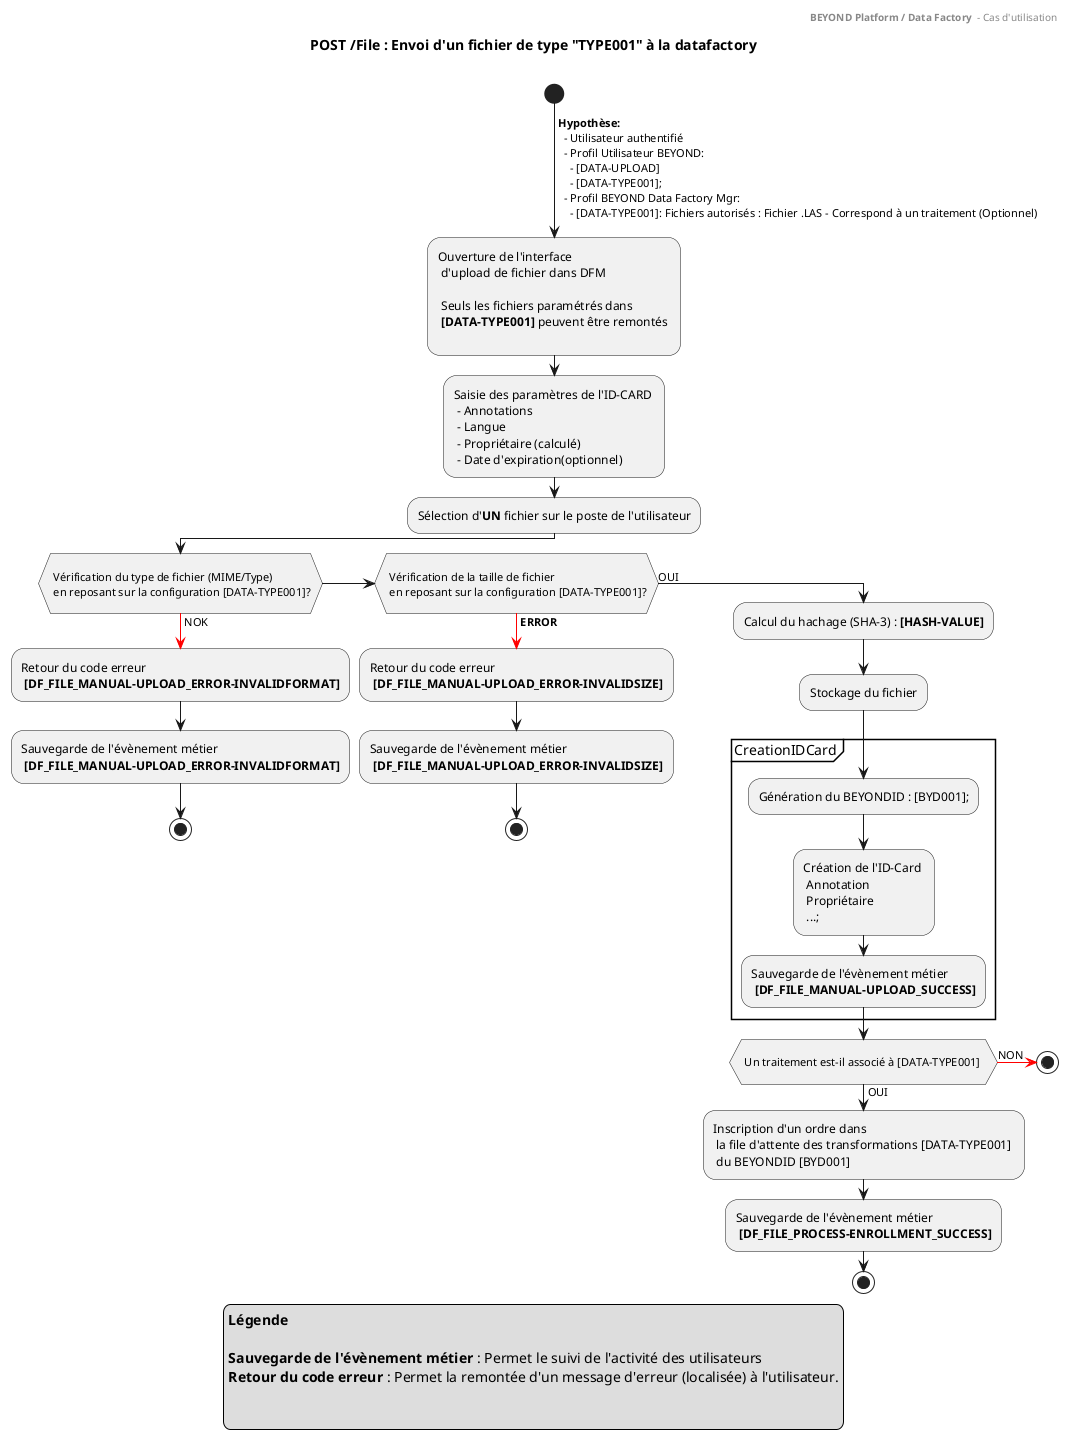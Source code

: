 @startuml
header
    <b>BEYOND Platform / Data Factory </b> - Cas d'utilisation
end header

title
POST **/File** : Envoi d'un fichier de type "TYPE001" à la datafactory

end title

start
->  **Hypothèse:** \n  - Utilisateur authentifié \n  - Profil Utilisateur BEYOND:  \n    - [DATA-UPLOAD]\n    - [DATA-TYPE001];\n  - Profil BEYOND Data Factory Mgr:  \n    - [DATA-TYPE001]: Fichiers autorisés : Fichier .LAS - Correspond à un traitement (Optionnel);
-Ouverture de l'interface \n d'upload de fichier dans DFM \n\n Seuls les fichiers paramétrés dans \n **[DATA-TYPE001]** peuvent être remontés \n
-Saisie des paramètres de l'ID-CARD \n - Annotations \n - Langue \n - Propriétaire (calculé) \n - Date d'expiration(optionnel)
-Sélection d'**UN** fichier sur le poste de l'utilisateur

if ( \n Vérification du type de fichier (MIME/Type) \n en reposant sur la configuration [DATA-TYPE001]?\n) then
-[#red]-> NOK ;
-Retour du code erreur  \n **[DF_FILE_MANUAL-UPLOAD_ERROR-INVALIDFORMAT]**
-Sauvegarde de l'évènement métier \n **[DF_FILE_MANUAL-UPLOAD_ERROR-INVALIDFORMAT]**
stop
elseif (\n Vérification de la taille de fichier\n en reposant sur la configuration [DATA-TYPE001]?\n) then
-[#red]-> **ERROR**;
-Retour du code erreur  \n **[DF_FILE_MANUAL-UPLOAD_ERROR-INVALIDSIZE]**
-Sauvegarde de l'évènement métier \n **[DF_FILE_MANUAL-UPLOAD_ERROR-INVALIDSIZE]**
stop
else (OUI)
-Calcul du hachage (SHA-3) : **[HASH-VALUE]**
-Stockage du fichier
partition CreationIDCard {
    -Génération du BEYONDID : [BYD001];
    -Création de l'ID-Card \n Annotation\n Propriétaire \n ...;
    -Sauvegarde de l'évènement métier \n **[DF_FILE_MANUAL-UPLOAD_SUCCESS]**

}

if ( \n Un traitement est-il associé à [DATA-TYPE001]  \n) then
-[#red]-> NON ;
Stop
else (OUI)
-Inscription d'un ordre dans \n la file d'attente des transformations [DATA-TYPE001] \n du BEYONDID [BYD001]
-Sauvegarde de l'évènement métier \n **[DF_FILE_PROCESS-ENROLLMENT_SUCCESS]**
endif

stop
endif


legend 
**Légende**

**Sauvegarde de l'évènement métier** : Permet le suivi de l'activité des utilisateurs
**Retour du code erreur** : Permet la remontée d'un message d'erreur (localisée) à l'utilisateur.


endlegend

@enduml
